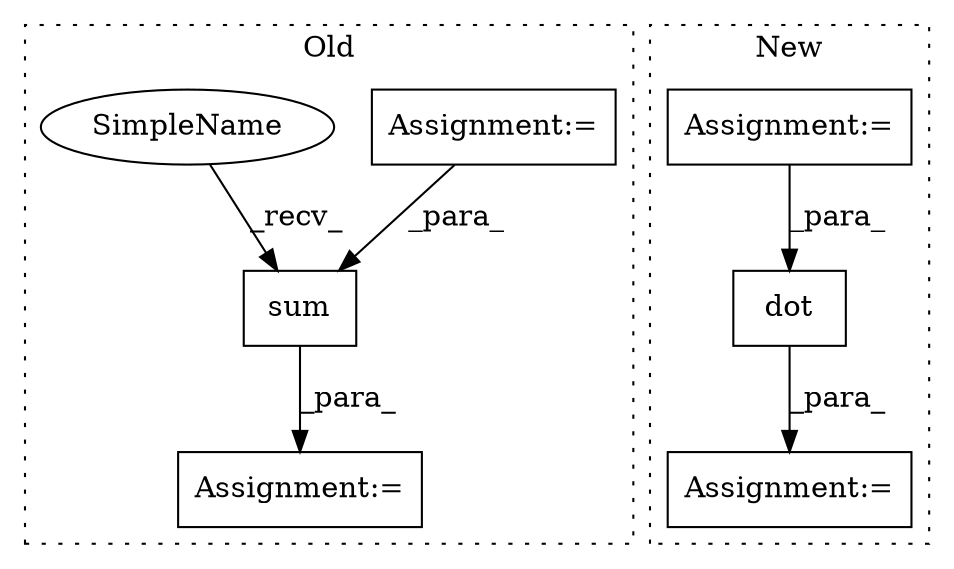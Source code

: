 digraph G {
subgraph cluster0 {
4 [label="sum" a="32" s="9167,9178" l="4,1" shape="box"];
5 [label="Assignment:=" a="7" s="9189" l="2" shape="box"];
6 [label="Assignment:=" a="7" s="9126" l="2" shape="box"];
7 [label="SimpleName" a="42" s="9161" l="5" shape="ellipse"];
label = "Old";
style="dotted";
}
subgraph cluster1 {
1 [label="dot" a="32" s="9245,9259" l="4,1" shape="box"];
2 [label="Assignment:=" a="7" s="9269" l="2" shape="box"];
3 [label="Assignment:=" a="7" s="9207" l="2" shape="box"];
label = "New";
style="dotted";
}
1 -> 2 [label="_para_"];
3 -> 1 [label="_para_"];
4 -> 5 [label="_para_"];
6 -> 4 [label="_para_"];
7 -> 4 [label="_recv_"];
}
